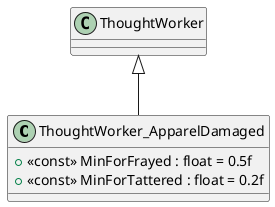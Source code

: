 @startuml
class ThoughtWorker_ApparelDamaged {
    + <<const>> MinForFrayed : float = 0.5f
    + <<const>> MinForTattered : float = 0.2f
}
ThoughtWorker <|-- ThoughtWorker_ApparelDamaged
@enduml
